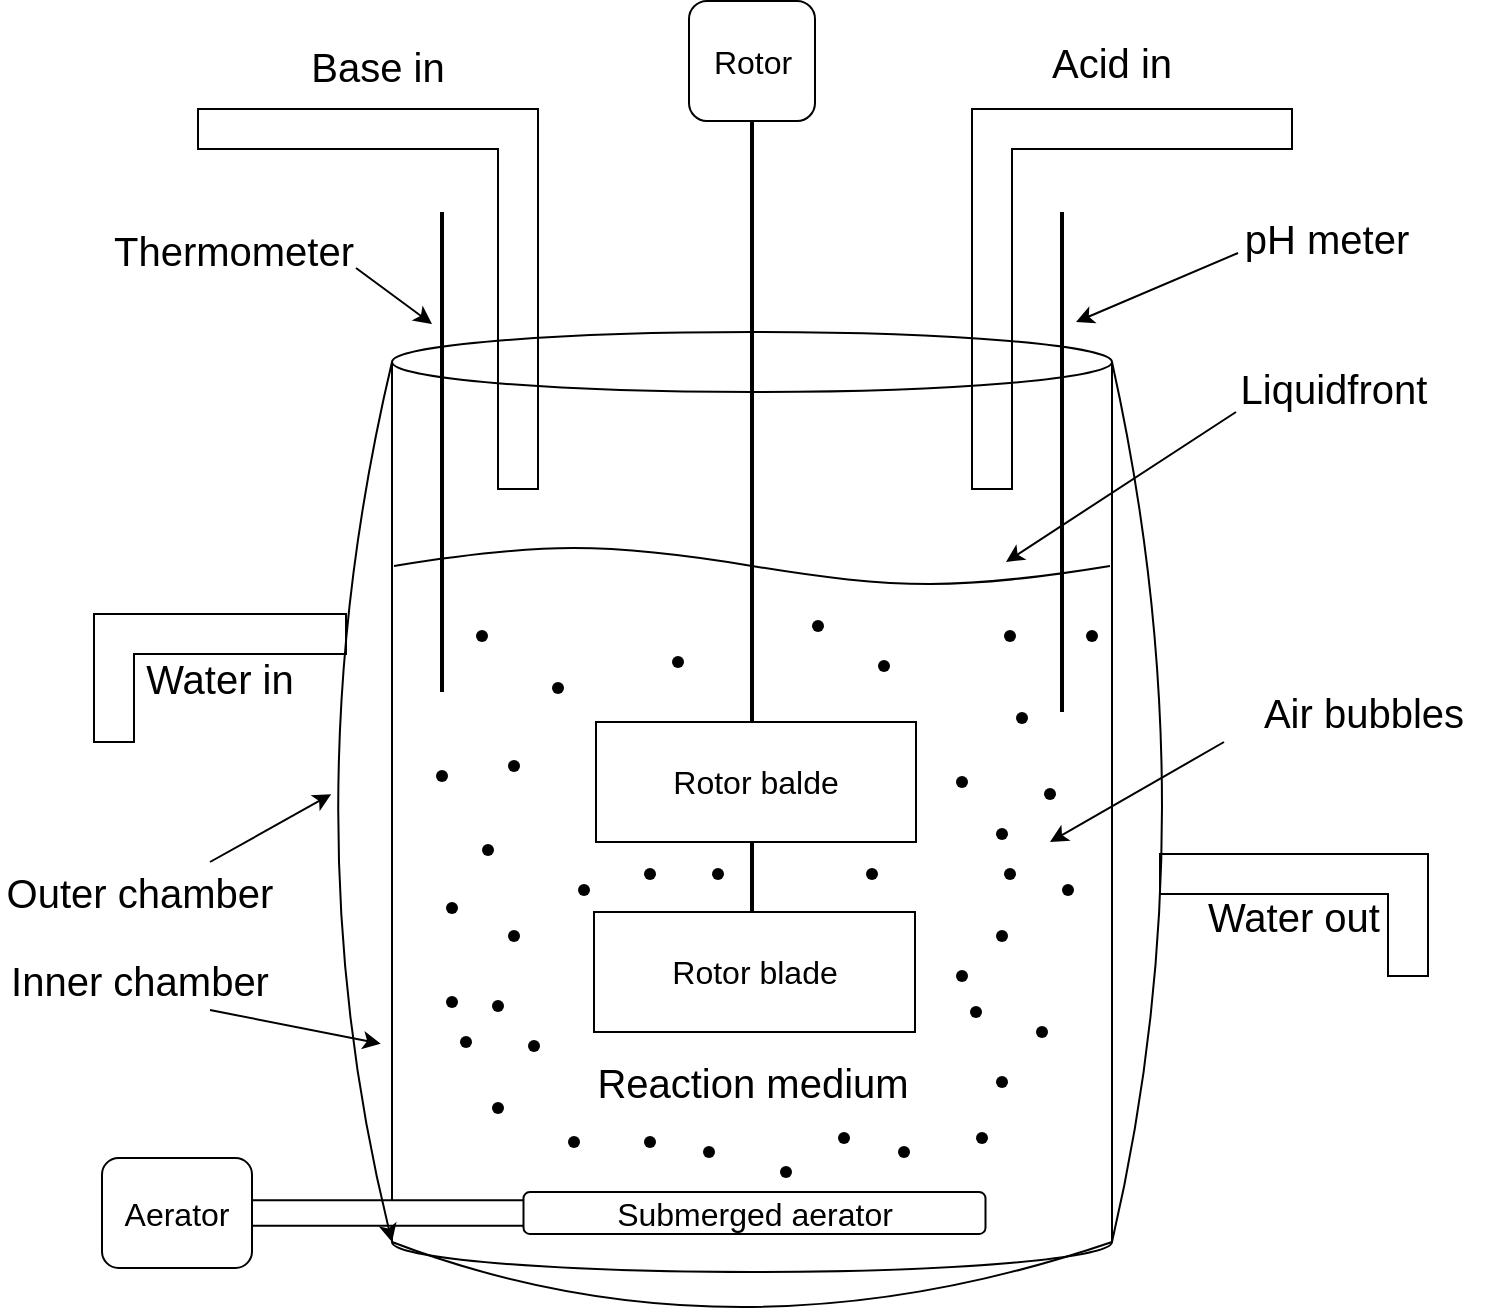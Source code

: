 <mxfile>
    <diagram id="Iyo0TrPtx6GPLnK4ScY2" name="Page-1">
        <mxGraphModel dx="884" dy="767" grid="0" gridSize="10" guides="1" tooltips="1" connect="1" arrows="1" fold="1" page="1" pageScale="1" pageWidth="850" pageHeight="1100" background="#ffffff" math="0" shadow="0">
            <root>
                <mxCell id="0"/>
                <mxCell id="1" parent="0"/>
                <mxCell id="2" value="" style="shape=cylinder3;whiteSpace=wrap;html=1;boundedLbl=1;backgroundOutline=1;size=15;hachureGap=4;fontFamily=Helvetica;fontSize=20;fillColor=none;strokeColor=#000000;fontColor=#000000;" parent="1" vertex="1">
                    <mxGeometry x="230" y="340" width="360" height="470" as="geometry"/>
                </mxCell>
                <mxCell id="50" value="" style="shape=waypoint;fillStyle=solid;size=6;pointerEvents=1;points=[];fillColor=none;resizable=0;rotatable=0;perimeter=centerPerimeter;snapToPoint=1;hachureGap=4;fontFamily=Helvetica;fontSize=20;strokeColor=#000000;fontColor=#000000;" parent="1" vertex="1">
                    <mxGeometry x="303" y="508" width="20" height="20" as="geometry"/>
                </mxCell>
                <mxCell id="66" value="" style="line;strokeWidth=2;direction=south;html=1;hachureGap=4;fontFamily=Helvetica;fontSize=20;fillColor=none;strokeColor=#000000;fontColor=#000000;" parent="1" vertex="1">
                    <mxGeometry x="250" y="280" width="10" height="240" as="geometry"/>
                </mxCell>
                <mxCell id="67" value="" style="line;strokeWidth=2;direction=south;html=1;hachureGap=4;fontFamily=Helvetica;fontSize=20;fillColor=none;strokeColor=#000000;fontColor=#000000;" parent="1" vertex="1">
                    <mxGeometry x="560" y="280" width="10" height="250" as="geometry"/>
                </mxCell>
                <mxCell id="70" value="" style="shape=corner;whiteSpace=wrap;html=1;hachureGap=4;fontFamily=Helvetica;fontSize=20;dx=20;dy=20;fillColor=none;strokeColor=#000000;fontColor=#000000;" parent="1" vertex="1">
                    <mxGeometry x="520" y="228.5" width="160" height="190" as="geometry"/>
                </mxCell>
                <mxCell id="72" value="" style="shape=corner;whiteSpace=wrap;html=1;hachureGap=4;fontFamily=Helvetica;fontSize=20;dx=20;dy=20;flipV=0;flipH=1;fillColor=none;strokeColor=#000000;fontColor=#000000;" parent="1" vertex="1">
                    <mxGeometry x="133" y="228.5" width="170" height="190" as="geometry"/>
                </mxCell>
                <mxCell id="78" value="Base in" style="text;html=1;fillColor=none;align=center;verticalAlign=middle;whiteSpace=wrap;rounded=0;hachureGap=4;fontFamily=Helvetica;fontSize=20;strokeColor=none;fontColor=#000000;" parent="1" vertex="1">
                    <mxGeometry x="178" y="191.5" width="90" height="30" as="geometry"/>
                </mxCell>
                <mxCell id="79" value="Acid in" style="text;html=1;fillColor=none;align=center;verticalAlign=middle;whiteSpace=wrap;rounded=0;hachureGap=4;fontFamily=Helvetica;fontSize=20;strokeColor=none;fontColor=#000000;" parent="1" vertex="1">
                    <mxGeometry x="545" y="189.5" width="90" height="30" as="geometry"/>
                </mxCell>
                <mxCell id="161" style="edgeStyle=none;sketch=0;html=1;exitX=1;exitY=1;exitDx=0;exitDy=0;strokeColor=#000000;strokeWidth=1;fontSize=16;fontColor=#000000;endArrow=classic;endFill=1;" edge="1" parent="1" source="80">
                    <mxGeometry relative="1" as="geometry">
                        <mxPoint x="250" y="336" as="targetPoint"/>
                    </mxGeometry>
                </mxCell>
                <mxCell id="80" value="Thermometer" style="text;html=1;fillColor=none;align=center;verticalAlign=middle;whiteSpace=wrap;rounded=0;hachureGap=4;fontFamily=Helvetica;fontSize=20;strokeColor=none;fontColor=#000000;" parent="1" vertex="1">
                    <mxGeometry x="90" y="290" width="122" height="18" as="geometry"/>
                </mxCell>
                <mxCell id="160" style="edgeStyle=none;sketch=0;html=1;exitX=0;exitY=0.75;exitDx=0;exitDy=0;strokeColor=#000000;strokeWidth=1;fontSize=16;fontColor=#000000;endArrow=classic;endFill=1;" edge="1" parent="1" source="81">
                    <mxGeometry relative="1" as="geometry">
                        <mxPoint x="572" y="335" as="targetPoint"/>
                    </mxGeometry>
                </mxCell>
                <mxCell id="81" value="pH meter" style="text;html=1;fillColor=none;align=center;verticalAlign=middle;whiteSpace=wrap;rounded=0;hachureGap=4;fontFamily=Helvetica;fontSize=20;strokeColor=none;fontColor=#000000;" parent="1" vertex="1">
                    <mxGeometry x="653" y="278" width="89" height="30" as="geometry"/>
                </mxCell>
                <mxCell id="86" value="" style="endArrow=none;html=1;hachureGap=4;fontFamily=Helvetica;fontSize=16;curved=1;entryX=1;entryY=1;entryDx=0;entryDy=-15;entryPerimeter=0;fillColor=none;strokeColor=#000000;fontColor=#000000;exitX=0;exitY=1;exitDx=0;exitDy=-15;exitPerimeter=0;" parent="1" source="2" target="2" edge="1">
                    <mxGeometry width="50" height="50" relative="1" as="geometry">
                        <mxPoint x="247" y="837" as="sourcePoint"/>
                        <mxPoint x="580" y="830" as="targetPoint"/>
                        <Array as="points">
                            <mxPoint x="400" y="860"/>
                        </Array>
                    </mxGeometry>
                </mxCell>
                <mxCell id="88" value="" style="endArrow=none;html=1;hachureGap=4;fontFamily=Helvetica;fontSize=16;curved=1;entryX=1;entryY=0;entryDx=0;entryDy=15;entryPerimeter=0;exitX=1;exitY=1;exitDx=0;exitDy=-15;exitPerimeter=0;fillColor=none;strokeColor=#000000;fontColor=#000000;" parent="1" source="2" target="2" edge="1">
                    <mxGeometry width="50" height="50" relative="1" as="geometry">
                        <mxPoint x="660" y="530" as="sourcePoint"/>
                        <mxPoint x="710" y="480" as="targetPoint"/>
                        <Array as="points">
                            <mxPoint x="640" y="580"/>
                        </Array>
                    </mxGeometry>
                </mxCell>
                <mxCell id="91" value="Water in" style="shape=corner;whiteSpace=wrap;html=1;hachureGap=4;fontFamily=Helvetica;fontSize=20;fillColor=none;strokeColor=#000000;fontColor=#000000;" parent="1" vertex="1">
                    <mxGeometry x="81" y="481" width="126" height="64" as="geometry"/>
                </mxCell>
                <mxCell id="97" value="Water out" style="shape=corner;whiteSpace=wrap;html=1;hachureGap=4;fontFamily=Helvetica;fontSize=20;fillColor=none;strokeColor=#000000;fontColor=#000000;flipH=1;" parent="1" vertex="1">
                    <mxGeometry x="614" y="601" width="134" height="61" as="geometry"/>
                </mxCell>
                <mxCell id="171" style="edgeStyle=none;curved=1;sketch=0;html=1;exitX=0.75;exitY=0;exitDx=0;exitDy=0;strokeColor=#000000;strokeWidth=1;fontSize=16;fontColor=#000000;endArrow=classic;endFill=1;" edge="1" parent="1" source="101">
                    <mxGeometry relative="1" as="geometry">
                        <mxPoint x="199.619" y="571.095" as="targetPoint"/>
                    </mxGeometry>
                </mxCell>
                <mxCell id="101" value="Outer chamber" style="text;html=1;fillColor=none;align=center;verticalAlign=middle;whiteSpace=wrap;rounded=0;hachureGap=4;fontFamily=Helvetica;fontSize=20;strokeColor=none;fontColor=#000000;" vertex="1" parent="1">
                    <mxGeometry x="34" y="605" width="140" height="30" as="geometry"/>
                </mxCell>
                <mxCell id="172" style="edgeStyle=none;curved=1;sketch=0;html=1;exitX=0.75;exitY=1;exitDx=0;exitDy=0;strokeColor=#000000;strokeWidth=1;fontSize=16;fontColor=#000000;endArrow=classic;endFill=1;" edge="1" parent="1" source="102">
                    <mxGeometry relative="1" as="geometry">
                        <mxPoint x="224.381" y="695.857" as="targetPoint"/>
                    </mxGeometry>
                </mxCell>
                <mxCell id="102" value="Inner chamber" style="text;html=1;fillColor=none;align=center;verticalAlign=middle;whiteSpace=wrap;rounded=0;hachureGap=4;fontFamily=Helvetica;fontSize=20;strokeColor=none;fontColor=#000000;" vertex="1" parent="1">
                    <mxGeometry x="34" y="649" width="140" height="30" as="geometry"/>
                </mxCell>
                <mxCell id="158" style="sketch=0;html=1;exitX=0;exitY=1;exitDx=0;exitDy=0;strokeColor=#000000;strokeWidth=1;fontSize=16;fontColor=#000000;endArrow=classic;endFill=1;" edge="1" parent="1" source="103">
                    <mxGeometry relative="1" as="geometry">
                        <mxPoint x="537" y="455" as="targetPoint"/>
                    </mxGeometry>
                </mxCell>
                <mxCell id="103" value="Liquidfront" style="text;html=1;fillColor=none;align=center;verticalAlign=middle;whiteSpace=wrap;rounded=0;hachureGap=4;fontFamily=Helvetica;fontSize=20;strokeColor=none;fontColor=#000000;" vertex="1" parent="1">
                    <mxGeometry x="652" y="356" width="98" height="24" as="geometry"/>
                </mxCell>
                <mxCell id="104" value="" style="endArrow=classic;html=1;strokeColor=#000000;fontSize=16;exitX=0;exitY=1;exitDx=0;exitDy=0;" edge="1" parent="1" source="105">
                    <mxGeometry width="50" height="50" relative="1" as="geometry">
                        <mxPoint x="669" y="691" as="sourcePoint"/>
                        <mxPoint x="559" y="595" as="targetPoint"/>
                    </mxGeometry>
                </mxCell>
                <mxCell id="105" value="Air bubbles" style="text;html=1;fillColor=none;align=center;verticalAlign=middle;whiteSpace=wrap;rounded=0;hachureGap=4;fontFamily=Helvetica;fontSize=20;strokeColor=none;fontColor=#000000;" vertex="1" parent="1">
                    <mxGeometry x="646" y="515" width="140" height="30" as="geometry"/>
                </mxCell>
                <mxCell id="106" value="&lt;font color=&quot;#000000&quot;&gt;Rotor&lt;/font&gt;" style="rounded=1;whiteSpace=wrap;html=1;fontSize=16;fillColor=none;strokeColor=#000000;" vertex="1" parent="1">
                    <mxGeometry x="378.5" y="174.5" width="63" height="60" as="geometry"/>
                </mxCell>
                <mxCell id="108" value="" style="endArrow=none;html=1;strokeColor=#000000;fontSize=16;fontColor=#000000;entryX=0.5;entryY=0.745;entryDx=0;entryDy=0;entryPerimeter=0;strokeWidth=2;" edge="1" parent="1" source="106" target="2">
                    <mxGeometry width="50" height="50" relative="1" as="geometry">
                        <mxPoint x="410" y="284.5" as="sourcePoint"/>
                        <mxPoint x="410" y="305.211" as="targetPoint"/>
                    </mxGeometry>
                </mxCell>
                <mxCell id="109" value="Rotor blade" style="rounded=0;whiteSpace=wrap;html=1;strokeColor=#000000;fontSize=16;fontColor=#000000;fillColor=#FFFFFF;" vertex="1" parent="1">
                    <mxGeometry x="331" y="630" width="160.5" height="60" as="geometry"/>
                </mxCell>
                <mxCell id="110" value="Rotor balde" style="rounded=0;whiteSpace=wrap;html=1;strokeColor=#000000;fontSize=16;fontColor=#000000;fillColor=#FFFFFF;" vertex="1" parent="1">
                    <mxGeometry x="332" y="535" width="160" height="60" as="geometry"/>
                </mxCell>
                <mxCell id="111" value="" style="shape=waypoint;fillStyle=solid;size=6;pointerEvents=1;points=[];fillColor=none;resizable=0;rotatable=0;perimeter=centerPerimeter;snapToPoint=1;hachureGap=4;fontFamily=Helvetica;fontSize=20;strokeColor=#000000;fontColor=#000000;" vertex="1" parent="1">
                    <mxGeometry x="281" y="547" width="20" height="20" as="geometry"/>
                </mxCell>
                <mxCell id="112" value="" style="shape=waypoint;fillStyle=solid;size=6;pointerEvents=1;points=[];fillColor=none;resizable=0;rotatable=0;perimeter=centerPerimeter;snapToPoint=1;hachureGap=4;fontFamily=Helvetica;fontSize=20;strokeColor=#000000;fontColor=#000000;" vertex="1" parent="1">
                    <mxGeometry x="281" y="632" width="20" height="20" as="geometry"/>
                </mxCell>
                <mxCell id="113" value="" style="shape=waypoint;fillStyle=solid;size=6;pointerEvents=1;points=[];fillColor=none;resizable=0;rotatable=0;perimeter=centerPerimeter;snapToPoint=1;hachureGap=4;fontFamily=Helvetica;fontSize=20;strokeColor=#000000;fontColor=#000000;" vertex="1" parent="1">
                    <mxGeometry x="525" y="632" width="20" height="20" as="geometry"/>
                </mxCell>
                <mxCell id="114" value="" style="shape=waypoint;fillStyle=solid;size=6;pointerEvents=1;points=[];fillColor=none;resizable=0;rotatable=0;perimeter=centerPerimeter;snapToPoint=1;hachureGap=4;fontFamily=Helvetica;fontSize=20;strokeColor=#000000;fontColor=#000000;" vertex="1" parent="1">
                    <mxGeometry x="525" y="581" width="20" height="20" as="geometry"/>
                </mxCell>
                <mxCell id="115" value="" style="shape=waypoint;fillStyle=solid;size=6;pointerEvents=1;points=[];fillColor=none;resizable=0;rotatable=0;perimeter=centerPerimeter;snapToPoint=1;hachureGap=4;fontFamily=Helvetica;fontSize=20;strokeColor=#000000;fontColor=#000000;" vertex="1" parent="1">
                    <mxGeometry x="505" y="652" width="20" height="20" as="geometry"/>
                </mxCell>
                <mxCell id="116" value="" style="shape=waypoint;fillStyle=solid;size=6;pointerEvents=1;points=[];fillColor=none;resizable=0;rotatable=0;perimeter=centerPerimeter;snapToPoint=1;hachureGap=4;fontFamily=Helvetica;fontSize=20;strokeColor=#000000;fontColor=#000000;" vertex="1" parent="1">
                    <mxGeometry x="383" y="601" width="20" height="20" as="geometry"/>
                </mxCell>
                <mxCell id="117" value="" style="shape=waypoint;fillStyle=solid;size=6;pointerEvents=1;points=[];fillColor=none;resizable=0;rotatable=0;perimeter=centerPerimeter;snapToPoint=1;hachureGap=4;fontFamily=Helvetica;fontSize=20;strokeColor=#000000;fontColor=#000000;" vertex="1" parent="1">
                    <mxGeometry x="433" y="477" width="20" height="20" as="geometry"/>
                </mxCell>
                <mxCell id="118" value="" style="shape=waypoint;fillStyle=solid;size=6;pointerEvents=1;points=[];fillColor=none;resizable=0;rotatable=0;perimeter=centerPerimeter;snapToPoint=1;hachureGap=4;fontFamily=Helvetica;fontSize=20;strokeColor=#000000;fontColor=#000000;" vertex="1" parent="1">
                    <mxGeometry x="460" y="601" width="20" height="20" as="geometry"/>
                </mxCell>
                <mxCell id="119" value="" style="shape=waypoint;fillStyle=solid;size=6;pointerEvents=1;points=[];fillColor=none;resizable=0;rotatable=0;perimeter=centerPerimeter;snapToPoint=1;hachureGap=4;fontFamily=Helvetica;fontSize=20;strokeColor=#000000;fontColor=#000000;" vertex="1" parent="1">
                    <mxGeometry x="417" y="750" width="20" height="20" as="geometry"/>
                </mxCell>
                <mxCell id="120" value="" style="shape=waypoint;fillStyle=solid;size=6;pointerEvents=1;points=[];fillColor=none;resizable=0;rotatable=0;perimeter=centerPerimeter;snapToPoint=1;hachureGap=4;fontFamily=Helvetica;fontSize=20;strokeColor=#000000;fontColor=#000000;" vertex="1" parent="1">
                    <mxGeometry x="505" y="555" width="20" height="20" as="geometry"/>
                </mxCell>
                <mxCell id="121" value="" style="shape=waypoint;fillStyle=solid;size=6;pointerEvents=1;points=[];fillColor=none;resizable=0;rotatable=0;perimeter=centerPerimeter;snapToPoint=1;hachureGap=4;fontFamily=Helvetica;fontSize=20;strokeColor=#000000;fontColor=#000000;" vertex="1" parent="1">
                    <mxGeometry x="363" y="495" width="20" height="20" as="geometry"/>
                </mxCell>
                <mxCell id="122" value="" style="shape=waypoint;fillStyle=solid;size=6;pointerEvents=1;points=[];fillColor=none;resizable=0;rotatable=0;perimeter=centerPerimeter;snapToPoint=1;hachureGap=4;fontFamily=Helvetica;fontSize=20;strokeColor=#000000;fontColor=#000000;" vertex="1" parent="1">
                    <mxGeometry x="466" y="497" width="20" height="20" as="geometry"/>
                </mxCell>
                <mxCell id="123" value="" style="shape=waypoint;fillStyle=solid;size=6;pointerEvents=1;points=[];fillColor=none;resizable=0;rotatable=0;perimeter=centerPerimeter;snapToPoint=1;hachureGap=4;fontFamily=Helvetica;fontSize=20;strokeColor=#000000;fontColor=#000000;" vertex="1" parent="1">
                    <mxGeometry x="529" y="601" width="20" height="20" as="geometry"/>
                </mxCell>
                <mxCell id="124" value="" style="shape=waypoint;fillStyle=solid;size=6;pointerEvents=1;points=[];fillColor=none;resizable=0;rotatable=0;perimeter=centerPerimeter;snapToPoint=1;hachureGap=4;fontFamily=Helvetica;fontSize=20;strokeColor=#000000;fontColor=#000000;" vertex="1" parent="1">
                    <mxGeometry x="535" y="523" width="20" height="20" as="geometry"/>
                </mxCell>
                <mxCell id="125" value="" style="shape=waypoint;fillStyle=solid;size=6;pointerEvents=1;points=[];fillColor=none;resizable=0;rotatable=0;perimeter=centerPerimeter;snapToPoint=1;hachureGap=4;fontFamily=Helvetica;fontSize=20;strokeColor=#000000;fontColor=#000000;" vertex="1" parent="1">
                    <mxGeometry x="549" y="561" width="20" height="20" as="geometry"/>
                </mxCell>
                <mxCell id="126" value="" style="shape=waypoint;fillStyle=solid;size=6;pointerEvents=1;points=[];fillColor=none;resizable=0;rotatable=0;perimeter=centerPerimeter;snapToPoint=1;hachureGap=4;fontFamily=Helvetica;fontSize=20;strokeColor=#000000;fontColor=#000000;" vertex="1" parent="1">
                    <mxGeometry x="268" y="589" width="20" height="20" as="geometry"/>
                </mxCell>
                <mxCell id="127" value="" style="shape=waypoint;fillStyle=solid;size=6;pointerEvents=1;points=[];fillColor=none;resizable=0;rotatable=0;perimeter=centerPerimeter;snapToPoint=1;hachureGap=4;fontFamily=Helvetica;fontSize=20;strokeColor=#000000;fontColor=#000000;" vertex="1" parent="1">
                    <mxGeometry x="250" y="665" width="20" height="20" as="geometry"/>
                </mxCell>
                <mxCell id="128" value="" style="shape=waypoint;fillStyle=solid;size=6;pointerEvents=1;points=[];fillColor=none;resizable=0;rotatable=0;perimeter=centerPerimeter;snapToPoint=1;hachureGap=4;fontFamily=Helvetica;fontSize=20;strokeColor=#000000;fontColor=#000000;" vertex="1" parent="1">
                    <mxGeometry x="245" y="552" width="20" height="20" as="geometry"/>
                </mxCell>
                <mxCell id="129" value="" style="shape=waypoint;fillStyle=solid;size=6;pointerEvents=1;points=[];fillColor=none;resizable=0;rotatable=0;perimeter=centerPerimeter;snapToPoint=1;hachureGap=4;fontFamily=Helvetica;fontSize=20;strokeColor=#000000;fontColor=#000000;" vertex="1" parent="1">
                    <mxGeometry x="525" y="705" width="20" height="20" as="geometry"/>
                </mxCell>
                <mxCell id="130" value="" style="shape=waypoint;fillStyle=solid;size=6;pointerEvents=1;points=[];fillColor=none;resizable=0;rotatable=0;perimeter=centerPerimeter;snapToPoint=1;hachureGap=4;fontFamily=Helvetica;fontSize=20;strokeColor=#000000;fontColor=#000000;" vertex="1" parent="1">
                    <mxGeometry x="512" y="670" width="20" height="20" as="geometry"/>
                </mxCell>
                <mxCell id="131" value="" style="shape=waypoint;fillStyle=solid;size=6;pointerEvents=1;points=[];fillColor=none;resizable=0;rotatable=0;perimeter=centerPerimeter;snapToPoint=1;hachureGap=4;fontFamily=Helvetica;fontSize=20;strokeColor=#000000;fontColor=#000000;" vertex="1" parent="1">
                    <mxGeometry x="273" y="667" width="20" height="20" as="geometry"/>
                </mxCell>
                <mxCell id="132" value="" style="shape=waypoint;fillStyle=solid;size=6;pointerEvents=1;points=[];fillColor=none;resizable=0;rotatable=0;perimeter=centerPerimeter;snapToPoint=1;hachureGap=4;fontFamily=Helvetica;fontSize=20;strokeColor=#000000;fontColor=#000000;" vertex="1" parent="1">
                    <mxGeometry x="257" y="685" width="20" height="20" as="geometry"/>
                </mxCell>
                <mxCell id="133" value="" style="shape=waypoint;fillStyle=solid;size=6;pointerEvents=1;points=[];fillColor=none;resizable=0;rotatable=0;perimeter=centerPerimeter;snapToPoint=1;hachureGap=4;fontFamily=Helvetica;fontSize=20;strokeColor=#000000;fontColor=#000000;" vertex="1" parent="1">
                    <mxGeometry x="250" y="618" width="20" height="20" as="geometry"/>
                </mxCell>
                <mxCell id="134" value="" style="shape=waypoint;fillStyle=solid;size=6;pointerEvents=1;points=[];fillColor=none;resizable=0;rotatable=0;perimeter=centerPerimeter;snapToPoint=1;hachureGap=4;fontFamily=Helvetica;fontSize=20;strokeColor=#000000;fontColor=#000000;" vertex="1" parent="1">
                    <mxGeometry x="291" y="687" width="20" height="20" as="geometry"/>
                </mxCell>
                <mxCell id="135" value="" style="shape=waypoint;fillStyle=solid;size=6;pointerEvents=1;points=[];fillColor=none;resizable=0;rotatable=0;perimeter=centerPerimeter;snapToPoint=1;hachureGap=4;fontFamily=Helvetica;fontSize=20;strokeColor=#000000;fontColor=#000000;" vertex="1" parent="1">
                    <mxGeometry x="311" y="735" width="20" height="20" as="geometry"/>
                </mxCell>
                <mxCell id="136" value="" style="shape=waypoint;fillStyle=solid;size=6;pointerEvents=1;points=[];fillColor=none;resizable=0;rotatable=0;perimeter=centerPerimeter;snapToPoint=1;hachureGap=4;fontFamily=Helvetica;fontSize=20;strokeColor=#000000;fontColor=#000000;" vertex="1" parent="1">
                    <mxGeometry x="273" y="718" width="20" height="20" as="geometry"/>
                </mxCell>
                <mxCell id="137" value="" style="shape=waypoint;fillStyle=solid;size=6;pointerEvents=1;points=[];fillColor=none;resizable=0;rotatable=0;perimeter=centerPerimeter;snapToPoint=1;hachureGap=4;fontFamily=Helvetica;fontSize=20;strokeColor=#000000;fontColor=#000000;" vertex="1" parent="1">
                    <mxGeometry x="349" y="735" width="20" height="20" as="geometry"/>
                </mxCell>
                <mxCell id="138" value="" style="shape=waypoint;fillStyle=solid;size=6;pointerEvents=1;points=[];fillColor=none;resizable=0;rotatable=0;perimeter=centerPerimeter;snapToPoint=1;hachureGap=4;fontFamily=Helvetica;fontSize=20;strokeColor=#000000;fontColor=#000000;" vertex="1" parent="1">
                    <mxGeometry x="378.5" y="740" width="20" height="20" as="geometry"/>
                </mxCell>
                <mxCell id="139" value="" style="shape=waypoint;fillStyle=solid;size=6;pointerEvents=1;points=[];fillColor=none;resizable=0;rotatable=0;perimeter=centerPerimeter;snapToPoint=1;hachureGap=4;fontFamily=Helvetica;fontSize=20;strokeColor=#000000;fontColor=#000000;" vertex="1" parent="1">
                    <mxGeometry x="446" y="733" width="20" height="20" as="geometry"/>
                </mxCell>
                <mxCell id="140" value="" style="shape=waypoint;fillStyle=solid;size=6;pointerEvents=1;points=[];fillColor=none;resizable=0;rotatable=0;perimeter=centerPerimeter;snapToPoint=1;hachureGap=4;fontFamily=Helvetica;fontSize=20;strokeColor=#000000;fontColor=#000000;" vertex="1" parent="1">
                    <mxGeometry x="476" y="740" width="20" height="20" as="geometry"/>
                </mxCell>
                <mxCell id="141" value="" style="shape=waypoint;fillStyle=solid;size=6;pointerEvents=1;points=[];fillColor=none;resizable=0;rotatable=0;perimeter=centerPerimeter;snapToPoint=1;hachureGap=4;fontFamily=Helvetica;fontSize=20;strokeColor=#000000;fontColor=#000000;" vertex="1" parent="1">
                    <mxGeometry x="515" y="733" width="20" height="20" as="geometry"/>
                </mxCell>
                <mxCell id="143" value="" style="shape=waypoint;fillStyle=solid;size=6;pointerEvents=1;points=[];fillColor=none;resizable=0;rotatable=0;perimeter=centerPerimeter;snapToPoint=1;hachureGap=4;fontFamily=Helvetica;fontSize=20;strokeColor=#000000;fontColor=#000000;" vertex="1" parent="1">
                    <mxGeometry x="545" y="680" width="20" height="20" as="geometry"/>
                </mxCell>
                <mxCell id="145" value="" style="shape=waypoint;fillStyle=solid;size=6;pointerEvents=1;points=[];fillColor=none;resizable=0;rotatable=0;perimeter=centerPerimeter;snapToPoint=1;hachureGap=4;fontFamily=Helvetica;fontSize=20;strokeColor=#000000;fontColor=#000000;" vertex="1" parent="1">
                    <mxGeometry x="558" y="609" width="20" height="20" as="geometry"/>
                </mxCell>
                <mxCell id="147" value="" style="shape=waypoint;fillStyle=solid;size=6;pointerEvents=1;points=[];fillColor=none;resizable=0;rotatable=0;perimeter=centerPerimeter;snapToPoint=1;hachureGap=4;fontFamily=Helvetica;fontSize=20;strokeColor=#000000;fontColor=#000000;" vertex="1" parent="1">
                    <mxGeometry x="316" y="609" width="20" height="20" as="geometry"/>
                </mxCell>
                <mxCell id="148" value="" style="shape=waypoint;fillStyle=solid;size=6;pointerEvents=1;points=[];fillColor=none;resizable=0;rotatable=0;perimeter=centerPerimeter;snapToPoint=1;hachureGap=4;fontFamily=Helvetica;fontSize=20;strokeColor=#000000;fontColor=#000000;" vertex="1" parent="1">
                    <mxGeometry x="265" y="482" width="20" height="20" as="geometry"/>
                </mxCell>
                <mxCell id="149" value="" style="shape=waypoint;fillStyle=solid;size=6;pointerEvents=1;points=[];fillColor=none;resizable=0;rotatable=0;perimeter=centerPerimeter;snapToPoint=1;hachureGap=4;fontFamily=Helvetica;fontSize=20;strokeColor=#000000;fontColor=#000000;" vertex="1" parent="1">
                    <mxGeometry x="529" y="482" width="20" height="20" as="geometry"/>
                </mxCell>
                <mxCell id="150" value="" style="shape=waypoint;fillStyle=solid;size=6;pointerEvents=1;points=[];fillColor=none;resizable=0;rotatable=0;perimeter=centerPerimeter;snapToPoint=1;hachureGap=4;fontFamily=Helvetica;fontSize=20;strokeColor=#000000;fontColor=#000000;" vertex="1" parent="1">
                    <mxGeometry x="570" y="482" width="20" height="20" as="geometry"/>
                </mxCell>
                <mxCell id="151" value="" style="shape=waypoint;fillStyle=solid;size=6;pointerEvents=1;points=[];fillColor=none;resizable=0;rotatable=0;perimeter=centerPerimeter;snapToPoint=1;hachureGap=4;fontFamily=Helvetica;fontSize=20;strokeColor=#000000;fontColor=#000000;" vertex="1" parent="1">
                    <mxGeometry x="349" y="601" width="20" height="20" as="geometry"/>
                </mxCell>
                <mxCell id="157" value="" style="pointerEvents=1;verticalLabelPosition=bottom;shadow=0;dashed=0;align=center;html=1;verticalAlign=top;shape=mxgraph.electrical.waveforms.sine_wave;strokeColor=#000000;fontSize=16;fontColor=#000000;fillColor=#FFFFFF;" vertex="1" parent="1">
                    <mxGeometry x="231" y="445" width="358" height="24" as="geometry"/>
                </mxCell>
                <mxCell id="166" value="" style="shape=cylinder3;whiteSpace=wrap;html=1;boundedLbl=1;backgroundOutline=1;size=15;strokeColor=#000000;fontSize=16;fontColor=#000000;fillColor=#FFFFFF;rotation=90;" vertex="1" parent="1">
                    <mxGeometry x="273" y="635.25" width="12.75" height="290.5" as="geometry"/>
                </mxCell>
                <mxCell id="152" value="Aerator" style="rounded=1;whiteSpace=wrap;html=1;strokeColor=#000000;fontSize=16;fontColor=#000000;fillColor=#FFFFFF;" vertex="1" parent="1">
                    <mxGeometry x="85" y="753" width="75" height="55" as="geometry"/>
                </mxCell>
                <mxCell id="168" value="Submerged aerator" style="rounded=1;whiteSpace=wrap;html=1;strokeColor=#000000;fontSize=16;fontColor=#000000;fillColor=#FFFFFF;" vertex="1" parent="1">
                    <mxGeometry x="295.75" y="770" width="231" height="21" as="geometry"/>
                </mxCell>
                <mxCell id="170" style="sketch=0;html=1;exitX=0;exitY=0;exitDx=0;exitDy=15;exitPerimeter=0;entryX=0;entryY=1;entryDx=0;entryDy=-15;entryPerimeter=0;strokeColor=#000000;strokeWidth=1;fontSize=16;fontColor=#000000;endArrow=classic;endFill=1;curved=1;" edge="1" parent="1" source="2" target="2">
                    <mxGeometry relative="1" as="geometry">
                        <Array as="points">
                            <mxPoint x="177" y="579"/>
                        </Array>
                    </mxGeometry>
                </mxCell>
                <mxCell id="173" value="Reaction medium" style="text;html=1;fillColor=none;align=center;verticalAlign=middle;whiteSpace=wrap;rounded=0;hachureGap=4;fontFamily=Helvetica;fontSize=20;strokeColor=none;fontColor=#000000;" vertex="1" parent="1">
                    <mxGeometry x="326.5" y="703" width="167" height="24" as="geometry"/>
                </mxCell>
            </root>
        </mxGraphModel>
    </diagram>
</mxfile>